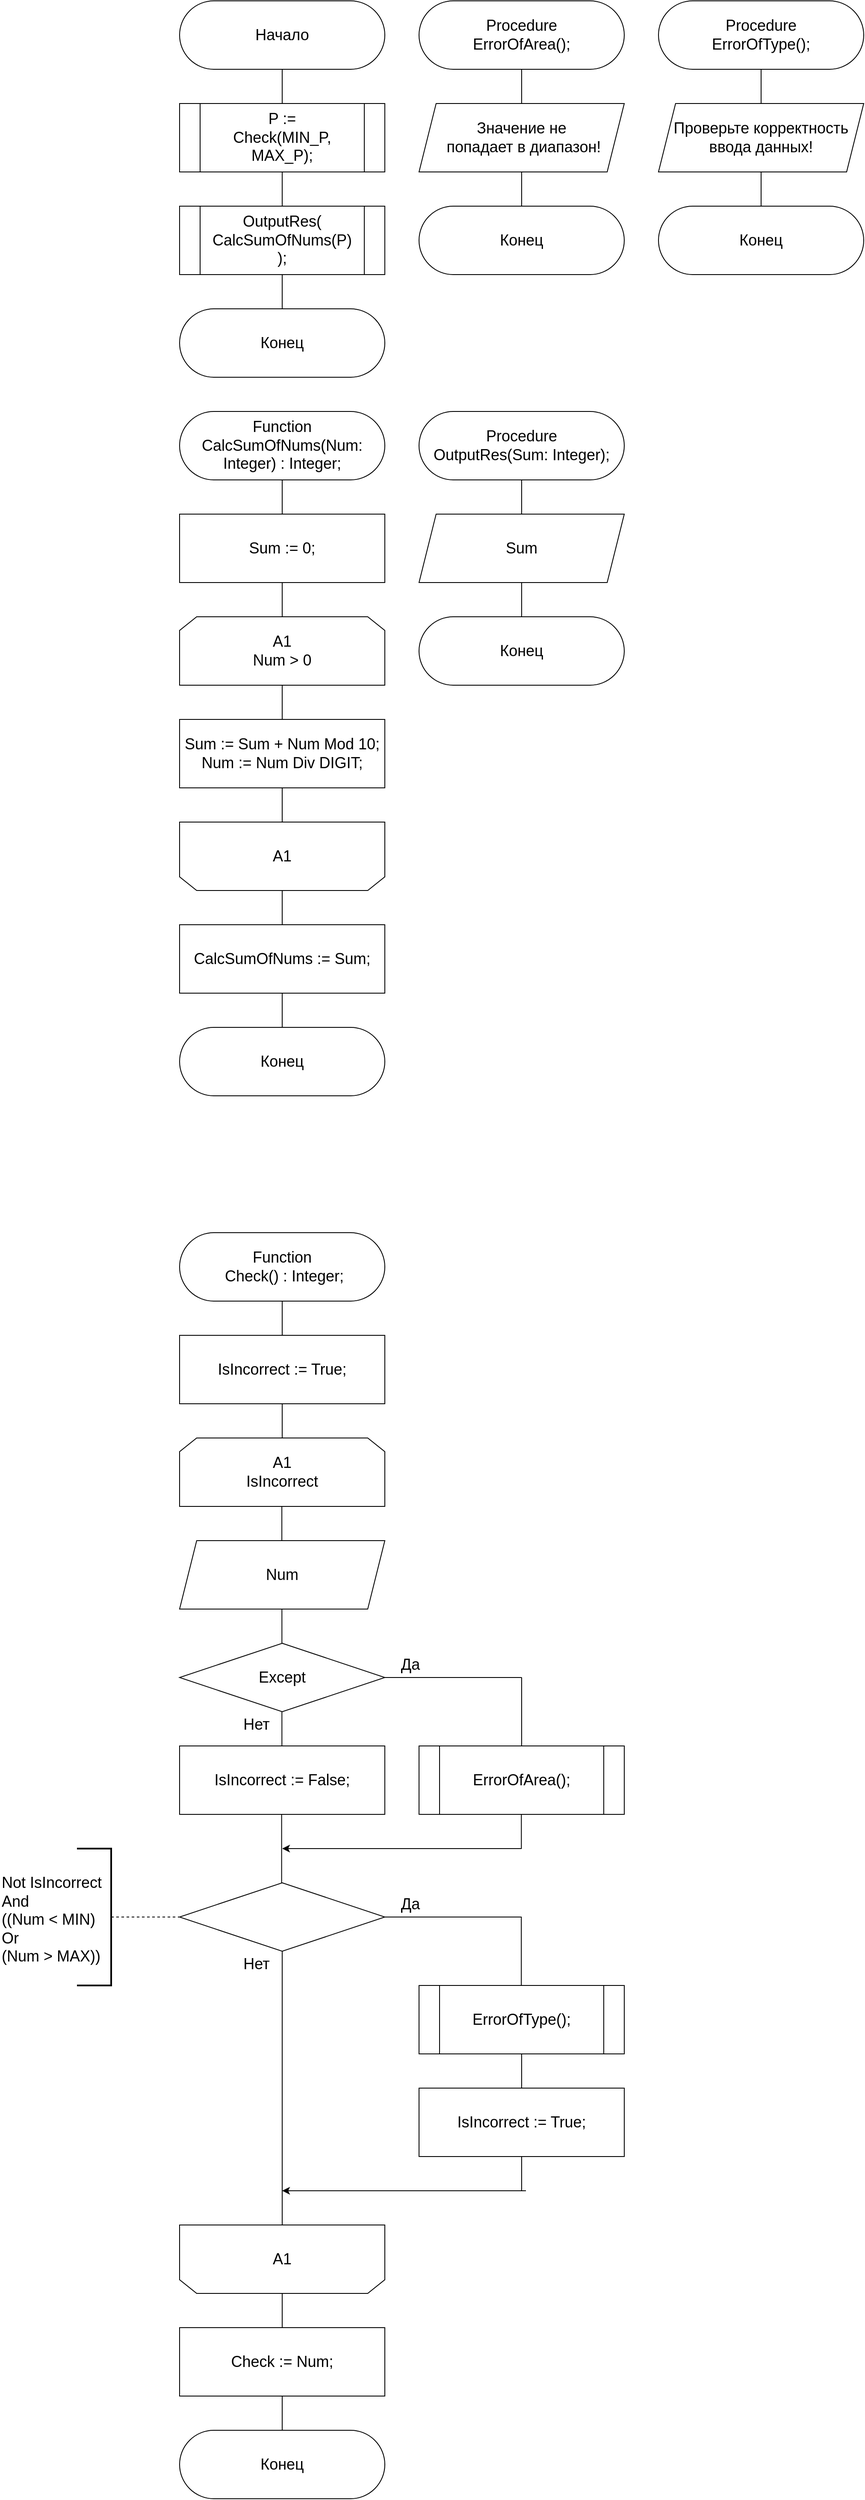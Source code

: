 <mxfile version="22.0.2" type="device">
  <diagram name="Страница-1" id="Page-1">
    <mxGraphModel dx="3836" dy="1806" grid="1" gridSize="10" guides="1" tooltips="1" connect="1" arrows="1" fold="1" page="0" pageScale="1" pageWidth="827" pageHeight="1169" math="0" shadow="0">
      <root>
        <mxCell id="0" />
        <mxCell id="1" parent="0" />
        <mxCell id="DBd4-vQiz4_yra8D6H18-1" value="&lt;font style=&quot;font-size: 18px;&quot;&gt;Начало&lt;/font&gt;" style="rounded=1;whiteSpace=wrap;html=1;arcSize=50;fontSize=18;" parent="1" vertex="1">
          <mxGeometry x="-2440" y="-880" width="240" height="80" as="geometry" />
        </mxCell>
        <mxCell id="DBd4-vQiz4_yra8D6H18-3" value="" style="endArrow=none;html=1;rounded=0;exitX=0.5;exitY=0;exitDx=0;exitDy=0;fontSize=18;" parent="1" edge="1">
          <mxGeometry width="50" height="50" relative="1" as="geometry">
            <mxPoint x="-2320" y="-760" as="sourcePoint" />
            <mxPoint x="-2320" y="-800" as="targetPoint" />
          </mxGeometry>
        </mxCell>
        <mxCell id="DBd4-vQiz4_yra8D6H18-12" value="" style="endArrow=none;html=1;rounded=0;fontSize=18;" parent="1" edge="1">
          <mxGeometry width="50" height="50" relative="1" as="geometry">
            <mxPoint x="-2320" y="-520" as="sourcePoint" />
            <mxPoint x="-2320" y="-560" as="targetPoint" />
          </mxGeometry>
        </mxCell>
        <mxCell id="DBd4-vQiz4_yra8D6H18-13" value="&lt;font style=&quot;font-size: 18px;&quot;&gt;Конец&lt;/font&gt;" style="rounded=1;whiteSpace=wrap;html=1;arcSize=50;fontSize=18;" parent="1" vertex="1">
          <mxGeometry x="-2440" y="-520" width="240" height="80" as="geometry" />
        </mxCell>
        <mxCell id="DBd4-vQiz4_yra8D6H18-108" value="Function CalcSumOfNums(Num: Integer) : Integer;" style="rounded=1;whiteSpace=wrap;html=1;arcSize=50;fontSize=18;" parent="1" vertex="1">
          <mxGeometry x="-2440" y="-400" width="240" height="80" as="geometry" />
        </mxCell>
        <mxCell id="DBd4-vQiz4_yra8D6H18-109" value="&lt;font style=&quot;font-size: 18px;&quot;&gt;Конец&lt;/font&gt;" style="rounded=1;whiteSpace=wrap;html=1;arcSize=50;fontSize=18;" parent="1" vertex="1">
          <mxGeometry x="-2440" y="320" width="240" height="80" as="geometry" />
        </mxCell>
        <mxCell id="DBd4-vQiz4_yra8D6H18-110" value="" style="endArrow=none;html=1;rounded=0;fontSize=18;" parent="1" edge="1">
          <mxGeometry width="50" height="50" relative="1" as="geometry">
            <mxPoint x="-2320" y="-280" as="sourcePoint" />
            <mxPoint x="-2320" y="-320" as="targetPoint" />
          </mxGeometry>
        </mxCell>
        <mxCell id="DBd4-vQiz4_yra8D6H18-139" value="" style="endArrow=none;html=1;rounded=0;exitX=0.5;exitY=0;exitDx=0;exitDy=0;fontSize=18;" parent="1" edge="1">
          <mxGeometry width="50" height="50" relative="1" as="geometry">
            <mxPoint x="-2320" y="200" as="sourcePoint" />
            <mxPoint x="-2320" y="160" as="targetPoint" />
          </mxGeometry>
        </mxCell>
        <mxCell id="DBd4-vQiz4_yra8D6H18-148" value="" style="endArrow=none;html=1;rounded=0;fontSize=18;" parent="1" edge="1">
          <mxGeometry width="50" height="50" relative="1" as="geometry">
            <mxPoint x="-2320" y="320" as="sourcePoint" />
            <mxPoint x="-2320" y="280" as="targetPoint" />
          </mxGeometry>
        </mxCell>
        <mxCell id="DBd4-vQiz4_yra8D6H18-149" value="&lt;font style=&quot;font-size: 18px;&quot;&gt;CalcSumOfNums := Sum;&lt;/font&gt;" style="rounded=0;whiteSpace=wrap;html=1;fontSize=18;" parent="1" vertex="1">
          <mxGeometry x="-2440" y="200" width="240" height="80" as="geometry" />
        </mxCell>
        <mxCell id="DBd4-vQiz4_yra8D6H18-150" value="&lt;div style=&quot;font-size: 18px;&quot;&gt;&lt;span style=&quot;background-color: initial;&quot;&gt;Sum := 0;&lt;/span&gt;&lt;br&gt;&lt;/div&gt;" style="rounded=0;whiteSpace=wrap;html=1;fontSize=18;" parent="1" vertex="1">
          <mxGeometry x="-2440" y="-280" width="240" height="80" as="geometry" />
        </mxCell>
        <mxCell id="DBd4-vQiz4_yra8D6H18-151" value="" style="endArrow=none;html=1;rounded=0;fontSize=18;" parent="1" edge="1">
          <mxGeometry width="50" height="50" relative="1" as="geometry">
            <mxPoint x="-2320" y="-160" as="sourcePoint" />
            <mxPoint x="-2320" y="-200" as="targetPoint" />
          </mxGeometry>
        </mxCell>
        <mxCell id="DBd4-vQiz4_yra8D6H18-152" value="&lt;font style=&quot;font-size: 18px;&quot;&gt;A1&lt;br style=&quot;font-size: 18px;&quot;&gt;Num &amp;gt; 0&lt;/font&gt;" style="shape=loopLimit;whiteSpace=wrap;html=1;fontSize=18;" parent="1" vertex="1">
          <mxGeometry x="-2440" y="-160" width="240" height="80" as="geometry" />
        </mxCell>
        <mxCell id="DBd4-vQiz4_yra8D6H18-153" value="&lt;div style=&quot;font-size: 18px;&quot;&gt;&lt;font style=&quot;font-size: 18px;&quot;&gt;Sum := Sum + Num Mod 10;&lt;/font&gt;&lt;/div&gt;&lt;div style=&quot;font-size: 18px;&quot;&gt;&lt;font style=&quot;font-size: 18px;&quot;&gt;Num := Num Div DIGIT;&lt;/font&gt;&lt;/div&gt;" style="rounded=0;whiteSpace=wrap;html=1;fontSize=18;" parent="1" vertex="1">
          <mxGeometry x="-2440" y="-40" width="240" height="80" as="geometry" />
        </mxCell>
        <mxCell id="DBd4-vQiz4_yra8D6H18-154" value="" style="endArrow=none;html=1;rounded=0;exitX=0.5;exitY=0;exitDx=0;exitDy=0;fontSize=18;" parent="1" source="DBd4-vQiz4_yra8D6H18-153" edge="1">
          <mxGeometry width="50" height="50" relative="1" as="geometry">
            <mxPoint x="-2370" y="-30" as="sourcePoint" />
            <mxPoint x="-2320" y="-80" as="targetPoint" />
          </mxGeometry>
        </mxCell>
        <mxCell id="DBd4-vQiz4_yra8D6H18-155" value="" style="shape=loopLimit;whiteSpace=wrap;html=1;rotation=-180;fontSize=18;" parent="1" vertex="1">
          <mxGeometry x="-2440" y="80" width="240" height="80" as="geometry" />
        </mxCell>
        <mxCell id="DBd4-vQiz4_yra8D6H18-156" value="&lt;font style=&quot;font-size: 18px;&quot;&gt;A1&lt;/font&gt;" style="text;html=1;strokeColor=none;fillColor=none;align=center;verticalAlign=middle;whiteSpace=wrap;rounded=0;fontSize=18;" parent="1" vertex="1">
          <mxGeometry x="-2350" y="105" width="60" height="30" as="geometry" />
        </mxCell>
        <mxCell id="DBd4-vQiz4_yra8D6H18-157" value="" style="endArrow=none;html=1;rounded=0;exitX=0.5;exitY=1;exitDx=0;exitDy=0;fontSize=18;" parent="1" source="DBd4-vQiz4_yra8D6H18-155" edge="1">
          <mxGeometry width="50" height="50" relative="1" as="geometry">
            <mxPoint x="-2370" y="90" as="sourcePoint" />
            <mxPoint x="-2320" y="40" as="targetPoint" />
          </mxGeometry>
        </mxCell>
        <mxCell id="DBd4-vQiz4_yra8D6H18-168" value="&lt;font style=&quot;font-size: 18px;&quot;&gt;Sum&lt;/font&gt;" style="shape=parallelogram;perimeter=parallelogramPerimeter;whiteSpace=wrap;html=1;fixedSize=1;fontSize=18;" parent="1" vertex="1">
          <mxGeometry x="-2160" y="-280" width="240" height="80" as="geometry" />
        </mxCell>
        <mxCell id="wwvR9GrIriD1dxqPpk8p-1" value="Procedure &lt;br style=&quot;font-size: 18px;&quot;&gt;OutputRes(Sum: Integer);" style="rounded=1;whiteSpace=wrap;html=1;arcSize=50;fontSize=18;" parent="1" vertex="1">
          <mxGeometry x="-2160" y="-400" width="240" height="80" as="geometry" />
        </mxCell>
        <mxCell id="wwvR9GrIriD1dxqPpk8p-2" value="" style="endArrow=none;html=1;rounded=0;exitX=0.5;exitY=0;exitDx=0;exitDy=0;fontSize=18;" parent="1" edge="1">
          <mxGeometry width="50" height="50" relative="1" as="geometry">
            <mxPoint x="-2040" y="-280" as="sourcePoint" />
            <mxPoint x="-2040" y="-320" as="targetPoint" />
          </mxGeometry>
        </mxCell>
        <mxCell id="wwvR9GrIriD1dxqPpk8p-3" value="" style="endArrow=none;html=1;rounded=0;fontSize=18;" parent="1" edge="1">
          <mxGeometry width="50" height="50" relative="1" as="geometry">
            <mxPoint x="-2040" y="-160" as="sourcePoint" />
            <mxPoint x="-2040" y="-200" as="targetPoint" />
          </mxGeometry>
        </mxCell>
        <mxCell id="wwvR9GrIriD1dxqPpk8p-4" value="&lt;font style=&quot;font-size: 18px;&quot;&gt;Конец&lt;/font&gt;" style="rounded=1;whiteSpace=wrap;html=1;arcSize=50;fontSize=18;" parent="1" vertex="1">
          <mxGeometry x="-2160" y="-160" width="240" height="80" as="geometry" />
        </mxCell>
        <mxCell id="wwvR9GrIriD1dxqPpk8p-5" value="&lt;font style=&quot;font-size: 18px;&quot;&gt;IsIncorrect := True;&lt;/font&gt;" style="rounded=0;whiteSpace=wrap;html=1;fontSize=18;" parent="1" vertex="1">
          <mxGeometry x="-2440" y="680" width="240" height="80" as="geometry" />
        </mxCell>
        <mxCell id="wwvR9GrIriD1dxqPpk8p-6" value="A1&lt;br style=&quot;font-size: 18px;&quot;&gt;IsIncorrect" style="shape=loopLimit;whiteSpace=wrap;html=1;fontSize=18;" parent="1" vertex="1">
          <mxGeometry x="-2440" y="800" width="240" height="80" as="geometry" />
        </mxCell>
        <mxCell id="wwvR9GrIriD1dxqPpk8p-7" value="" style="endArrow=none;html=1;rounded=0;exitX=0.5;exitY=0;exitDx=0;exitDy=0;entryX=0.5;entryY=1;entryDx=0;entryDy=0;fontSize=18;" parent="1" source="wwvR9GrIriD1dxqPpk8p-6" target="wwvR9GrIriD1dxqPpk8p-5" edge="1">
          <mxGeometry width="50" height="50" relative="1" as="geometry">
            <mxPoint x="-2390" y="810" as="sourcePoint" />
            <mxPoint x="-2340" y="760" as="targetPoint" />
          </mxGeometry>
        </mxCell>
        <mxCell id="wwvR9GrIriD1dxqPpk8p-8" value="" style="endArrow=none;html=1;rounded=0;fontSize=18;" parent="1" edge="1">
          <mxGeometry width="50" height="50" relative="1" as="geometry">
            <mxPoint x="-2320.42" y="920" as="sourcePoint" />
            <mxPoint x="-2320.42" y="880" as="targetPoint" />
          </mxGeometry>
        </mxCell>
        <mxCell id="wwvR9GrIriD1dxqPpk8p-9" value="Num" style="shape=parallelogram;perimeter=parallelogramPerimeter;whiteSpace=wrap;html=1;fixedSize=1;fontSize=18;" parent="1" vertex="1">
          <mxGeometry x="-2440" y="920" width="240" height="80" as="geometry" />
        </mxCell>
        <mxCell id="wwvR9GrIriD1dxqPpk8p-10" value="" style="endArrow=none;html=1;rounded=0;fontSize=18;" parent="1" edge="1">
          <mxGeometry width="50" height="50" relative="1" as="geometry">
            <mxPoint x="-2320.34" y="1040" as="sourcePoint" />
            <mxPoint x="-2320.34" y="1000" as="targetPoint" />
          </mxGeometry>
        </mxCell>
        <mxCell id="wwvR9GrIriD1dxqPpk8p-11" value="Except" style="rhombus;whiteSpace=wrap;html=1;fontSize=18;" parent="1" vertex="1">
          <mxGeometry x="-2440" y="1040" width="240" height="80" as="geometry" />
        </mxCell>
        <mxCell id="wwvR9GrIriD1dxqPpk8p-12" value="" style="endArrow=none;html=1;rounded=0;fontSize=18;" parent="1" edge="1">
          <mxGeometry width="50" height="50" relative="1" as="geometry">
            <mxPoint x="-2200" y="1080" as="sourcePoint" />
            <mxPoint x="-2040" y="1080" as="targetPoint" />
          </mxGeometry>
        </mxCell>
        <mxCell id="wwvR9GrIriD1dxqPpk8p-14" value="" style="endArrow=none;html=1;rounded=0;exitX=0.5;exitY=0;exitDx=0;exitDy=0;fontSize=18;" parent="1" edge="1">
          <mxGeometry width="50" height="50" relative="1" as="geometry">
            <mxPoint x="-2040" y="1160" as="sourcePoint" />
            <mxPoint x="-2040" y="1080" as="targetPoint" />
          </mxGeometry>
        </mxCell>
        <mxCell id="wwvR9GrIriD1dxqPpk8p-15" value="Да" style="text;html=1;strokeColor=none;fillColor=none;align=center;verticalAlign=middle;whiteSpace=wrap;rounded=0;fontSize=18;" parent="1" vertex="1">
          <mxGeometry x="-2200" y="1050" width="60" height="30" as="geometry" />
        </mxCell>
        <mxCell id="wwvR9GrIriD1dxqPpk8p-16" value="" style="endArrow=none;html=1;rounded=0;fontSize=18;" parent="1" edge="1">
          <mxGeometry width="50" height="50" relative="1" as="geometry">
            <mxPoint x="-2320.34" y="1160" as="sourcePoint" />
            <mxPoint x="-2320.34" y="1120" as="targetPoint" />
          </mxGeometry>
        </mxCell>
        <mxCell id="wwvR9GrIriD1dxqPpk8p-17" value="" style="endArrow=none;html=1;rounded=0;fontSize=18;" parent="1" edge="1">
          <mxGeometry width="50" height="50" relative="1" as="geometry">
            <mxPoint x="-2040.34" y="1280" as="sourcePoint" />
            <mxPoint x="-2040.34" y="1240" as="targetPoint" />
          </mxGeometry>
        </mxCell>
        <mxCell id="wwvR9GrIriD1dxqPpk8p-18" value="" style="endArrow=classic;html=1;rounded=0;fontSize=18;" parent="1" edge="1">
          <mxGeometry width="50" height="50" relative="1" as="geometry">
            <mxPoint x="-2040" y="1280" as="sourcePoint" />
            <mxPoint x="-2320" y="1280" as="targetPoint" />
          </mxGeometry>
        </mxCell>
        <mxCell id="wwvR9GrIriD1dxqPpk8p-19" value="Нет" style="text;html=1;strokeColor=none;fillColor=none;align=center;verticalAlign=middle;whiteSpace=wrap;rounded=0;fontSize=18;" parent="1" vertex="1">
          <mxGeometry x="-2380" y="1120" width="60" height="30" as="geometry" />
        </mxCell>
        <mxCell id="wwvR9GrIriD1dxqPpk8p-20" value="" style="rhombus;whiteSpace=wrap;html=1;fontSize=18;" parent="1" vertex="1">
          <mxGeometry x="-2440" y="1320" width="240" height="80" as="geometry" />
        </mxCell>
        <mxCell id="wwvR9GrIriD1dxqPpk8p-21" value="" style="endArrow=none;html=1;rounded=0;fontSize=18;" parent="1" edge="1">
          <mxGeometry width="50" height="50" relative="1" as="geometry">
            <mxPoint x="-2200" y="1360" as="sourcePoint" />
            <mxPoint x="-2040" y="1360" as="targetPoint" />
          </mxGeometry>
        </mxCell>
        <mxCell id="wwvR9GrIriD1dxqPpk8p-22" value="" style="endArrow=none;html=1;rounded=0;fontSize=18;" parent="1" edge="1">
          <mxGeometry width="50" height="50" relative="1" as="geometry">
            <mxPoint x="-2040.4" y="1440" as="sourcePoint" />
            <mxPoint x="-2040.4" y="1360" as="targetPoint" />
          </mxGeometry>
        </mxCell>
        <mxCell id="wwvR9GrIriD1dxqPpk8p-23" value="IsIncorrect := True;" style="rounded=0;whiteSpace=wrap;html=1;fontSize=18;" parent="1" vertex="1">
          <mxGeometry x="-2160" y="1560" width="240" height="80" as="geometry" />
        </mxCell>
        <mxCell id="wwvR9GrIriD1dxqPpk8p-25" value="" style="endArrow=none;html=1;rounded=0;exitX=0.5;exitY=0;exitDx=0;exitDy=0;entryX=0.5;entryY=1;entryDx=0;entryDy=0;fontSize=18;" parent="1" edge="1">
          <mxGeometry width="50" height="50" relative="1" as="geometry">
            <mxPoint x="-2040.0" y="1560" as="sourcePoint" />
            <mxPoint x="-2040" y="1520" as="targetPoint" />
          </mxGeometry>
        </mxCell>
        <mxCell id="wwvR9GrIriD1dxqPpk8p-26" value="Да" style="text;html=1;strokeColor=none;fillColor=none;align=center;verticalAlign=middle;whiteSpace=wrap;rounded=0;fontSize=18;" parent="1" vertex="1">
          <mxGeometry x="-2200" y="1330" width="60" height="30" as="geometry" />
        </mxCell>
        <mxCell id="wwvR9GrIriD1dxqPpk8p-27" value="Нет" style="text;html=1;strokeColor=none;fillColor=none;align=center;verticalAlign=middle;whiteSpace=wrap;rounded=0;fontSize=18;" parent="1" vertex="1">
          <mxGeometry x="-2380" y="1400" width="60" height="30" as="geometry" />
        </mxCell>
        <mxCell id="wwvR9GrIriD1dxqPpk8p-28" value="" style="endArrow=none;html=1;rounded=0;fontSize=18;" parent="1" edge="1">
          <mxGeometry width="50" height="50" relative="1" as="geometry">
            <mxPoint x="-2320" y="1720" as="sourcePoint" />
            <mxPoint x="-2320" y="1400" as="targetPoint" />
          </mxGeometry>
        </mxCell>
        <mxCell id="wwvR9GrIriD1dxqPpk8p-29" value="" style="shape=loopLimit;whiteSpace=wrap;html=1;rotation=-180;fontSize=18;" parent="1" vertex="1">
          <mxGeometry x="-2440" y="1720" width="240" height="80" as="geometry" />
        </mxCell>
        <mxCell id="wwvR9GrIriD1dxqPpk8p-30" value="" style="endArrow=none;html=1;rounded=0;fontSize=18;" parent="1" edge="1">
          <mxGeometry width="50" height="50" relative="1" as="geometry">
            <mxPoint x="-2040" y="1680" as="sourcePoint" />
            <mxPoint x="-2040" y="1640" as="targetPoint" />
          </mxGeometry>
        </mxCell>
        <mxCell id="wwvR9GrIriD1dxqPpk8p-31" value="" style="endArrow=classic;html=1;rounded=0;fontSize=18;" parent="1" edge="1">
          <mxGeometry width="50" height="50" relative="1" as="geometry">
            <mxPoint x="-2035" y="1680" as="sourcePoint" />
            <mxPoint x="-2320" y="1680" as="targetPoint" />
          </mxGeometry>
        </mxCell>
        <mxCell id="wwvR9GrIriD1dxqPpk8p-32" value="A1" style="text;html=1;strokeColor=none;fillColor=none;align=center;verticalAlign=middle;whiteSpace=wrap;rounded=0;fontSize=18;" parent="1" vertex="1">
          <mxGeometry x="-2350" y="1745" width="60" height="30" as="geometry" />
        </mxCell>
        <mxCell id="wwvR9GrIriD1dxqPpk8p-33" value="" style="endArrow=none;html=1;rounded=0;exitX=0.5;exitY=0;exitDx=0;exitDy=0;fontSize=18;" parent="1" edge="1">
          <mxGeometry width="50" height="50" relative="1" as="geometry">
            <mxPoint x="-2320" y="1840" as="sourcePoint" />
            <mxPoint x="-2320" y="1800" as="targetPoint" />
          </mxGeometry>
        </mxCell>
        <mxCell id="wwvR9GrIriD1dxqPpk8p-34" value="IsIncorrect := False;" style="rounded=0;whiteSpace=wrap;html=1;fontSize=18;" parent="1" vertex="1">
          <mxGeometry x="-2440" y="1160" width="240" height="80" as="geometry" />
        </mxCell>
        <mxCell id="wwvR9GrIriD1dxqPpk8p-35" value="" style="endArrow=none;html=1;rounded=0;exitX=0.5;exitY=0;exitDx=0;exitDy=0;fontSize=18;" parent="1" edge="1">
          <mxGeometry width="50" height="50" relative="1" as="geometry">
            <mxPoint x="-2320.69" y="1320" as="sourcePoint" />
            <mxPoint x="-2320.69" y="1240" as="targetPoint" />
          </mxGeometry>
        </mxCell>
        <mxCell id="wwvR9GrIriD1dxqPpk8p-36" value="" style="endArrow=none;dashed=1;html=1;rounded=0;fontSize=18;" parent="1" edge="1">
          <mxGeometry width="50" height="50" relative="1" as="geometry">
            <mxPoint x="-2520" y="1360" as="sourcePoint" />
            <mxPoint x="-2440" y="1360" as="targetPoint" />
          </mxGeometry>
        </mxCell>
        <mxCell id="wwvR9GrIriD1dxqPpk8p-37" value="" style="strokeWidth=2;html=1;shape=mxgraph.flowchart.annotation_1;align=left;pointerEvents=1;rotation=-180;fontSize=18;" parent="1" vertex="1">
          <mxGeometry x="-2560" y="1280" width="40" height="160" as="geometry" />
        </mxCell>
        <mxCell id="wwvR9GrIriD1dxqPpk8p-38" value="Not IsIncorrect&lt;br style=&quot;font-size: 18px;&quot;&gt;And &lt;br style=&quot;font-size: 18px;&quot;&gt;((Num &amp;lt; MIN) &lt;br style=&quot;font-size: 18px;&quot;&gt;Or&lt;br style=&quot;font-size: 18px;&quot;&gt; (Num &amp;gt; MAX))" style="text;whiteSpace=wrap;html=1;fontSize=18;" parent="1" vertex="1">
          <mxGeometry x="-2650" y="1302.5" width="120" height="115" as="geometry" />
        </mxCell>
        <mxCell id="wwvR9GrIriD1dxqPpk8p-42" value="&lt;font style=&quot;font-size: 18px;&quot;&gt;Check := Num;&lt;/font&gt;" style="rounded=0;whiteSpace=wrap;html=1;fontSize=18;" parent="1" vertex="1">
          <mxGeometry x="-2440" y="1840" width="240" height="80" as="geometry" />
        </mxCell>
        <mxCell id="wwvR9GrIriD1dxqPpk8p-43" value="Function&lt;br style=&quot;font-size: 18px;&quot;&gt;&amp;nbsp;Check()&amp;nbsp;: Integer;" style="rounded=1;whiteSpace=wrap;html=1;arcSize=50;fontSize=18;" parent="1" vertex="1">
          <mxGeometry x="-2440" y="560" width="240" height="80" as="geometry" />
        </mxCell>
        <mxCell id="wwvR9GrIriD1dxqPpk8p-45" value="&lt;font style=&quot;font-size: 18px;&quot;&gt;Конец&lt;/font&gt;" style="rounded=1;whiteSpace=wrap;html=1;arcSize=50;fontSize=18;" parent="1" vertex="1">
          <mxGeometry x="-2440" y="1960" width="240" height="80" as="geometry" />
        </mxCell>
        <mxCell id="wwvR9GrIriD1dxqPpk8p-46" value="" style="endArrow=none;html=1;rounded=0;fontSize=18;" parent="1" edge="1">
          <mxGeometry width="50" height="50" relative="1" as="geometry">
            <mxPoint x="-2320" y="1960" as="sourcePoint" />
            <mxPoint x="-2320" y="1920" as="targetPoint" />
          </mxGeometry>
        </mxCell>
        <mxCell id="wwvR9GrIriD1dxqPpk8p-48" value="" style="endArrow=none;html=1;rounded=0;fontSize=18;" parent="1" edge="1">
          <mxGeometry width="50" height="50" relative="1" as="geometry">
            <mxPoint x="-2320" y="680" as="sourcePoint" />
            <mxPoint x="-2320" y="640" as="targetPoint" />
          </mxGeometry>
        </mxCell>
        <mxCell id="QkDJpC-20YYu8nNwttT7-3" value="&lt;font style=&quot;font-size: 18px;&quot;&gt;OutputRes(&lt;br&gt;CalcSumOfNums(P)&lt;br&gt;);&lt;/font&gt;" style="shape=process;whiteSpace=wrap;html=1;backgroundOutline=1;" parent="1" vertex="1">
          <mxGeometry x="-2440" y="-640" width="240" height="80" as="geometry" />
        </mxCell>
        <mxCell id="QkDJpC-20YYu8nNwttT7-5" value="" style="endArrow=none;html=1;rounded=0;exitX=0.5;exitY=0;exitDx=0;exitDy=0;" parent="1" source="QkDJpC-20YYu8nNwttT7-3" edge="1">
          <mxGeometry width="50" height="50" relative="1" as="geometry">
            <mxPoint x="-2370" y="-630" as="sourcePoint" />
            <mxPoint x="-2320" y="-680" as="targetPoint" />
          </mxGeometry>
        </mxCell>
        <mxCell id="X9LJ0DDuyYBHNOmgrN42-1" value="&lt;font style=&quot;font-size: 18px;&quot;&gt;P := &lt;br&gt;Check(MIN_P, MAX_P);&lt;/font&gt;" style="shape=process;whiteSpace=wrap;html=1;backgroundOutline=1;" parent="1" vertex="1">
          <mxGeometry x="-2440" y="-760" width="240" height="80" as="geometry" />
        </mxCell>
        <mxCell id="X9LJ0DDuyYBHNOmgrN42-7" value="Значение не&lt;br style=&quot;border-color: var(--border-color);&quot;&gt;&amp;nbsp;попадает в диапазон!" style="shape=parallelogram;perimeter=parallelogramPerimeter;whiteSpace=wrap;html=1;fixedSize=1;fontSize=18;" parent="1" vertex="1">
          <mxGeometry x="-2160" y="-760" width="240" height="80" as="geometry" />
        </mxCell>
        <mxCell id="X9LJ0DDuyYBHNOmgrN42-8" value="Procedure &lt;br&gt;ErrorOfArea();" style="rounded=1;whiteSpace=wrap;html=1;arcSize=50;fontSize=18;" parent="1" vertex="1">
          <mxGeometry x="-2160" y="-880" width="240" height="80" as="geometry" />
        </mxCell>
        <mxCell id="X9LJ0DDuyYBHNOmgrN42-9" value="" style="endArrow=none;html=1;rounded=0;exitX=0.5;exitY=0;exitDx=0;exitDy=0;fontSize=18;" parent="1" edge="1">
          <mxGeometry width="50" height="50" relative="1" as="geometry">
            <mxPoint x="-2040" y="-760" as="sourcePoint" />
            <mxPoint x="-2040" y="-800" as="targetPoint" />
          </mxGeometry>
        </mxCell>
        <mxCell id="X9LJ0DDuyYBHNOmgrN42-10" value="" style="endArrow=none;html=1;rounded=0;fontSize=18;" parent="1" edge="1">
          <mxGeometry width="50" height="50" relative="1" as="geometry">
            <mxPoint x="-2040" y="-640" as="sourcePoint" />
            <mxPoint x="-2040" y="-680" as="targetPoint" />
          </mxGeometry>
        </mxCell>
        <mxCell id="X9LJ0DDuyYBHNOmgrN42-11" value="&lt;font style=&quot;font-size: 18px;&quot;&gt;Конец&lt;/font&gt;" style="rounded=1;whiteSpace=wrap;html=1;arcSize=50;fontSize=18;" parent="1" vertex="1">
          <mxGeometry x="-2160" y="-640" width="240" height="80" as="geometry" />
        </mxCell>
        <mxCell id="X9LJ0DDuyYBHNOmgrN42-12" value="Проверьте корректность ввода данных!" style="shape=parallelogram;perimeter=parallelogramPerimeter;whiteSpace=wrap;html=1;fixedSize=1;fontSize=18;" parent="1" vertex="1">
          <mxGeometry x="-1880" y="-760" width="240" height="80" as="geometry" />
        </mxCell>
        <mxCell id="X9LJ0DDuyYBHNOmgrN42-13" value="Procedure &lt;br&gt;ErrorOfType();" style="rounded=1;whiteSpace=wrap;html=1;arcSize=50;fontSize=18;" parent="1" vertex="1">
          <mxGeometry x="-1880" y="-880" width="240" height="80" as="geometry" />
        </mxCell>
        <mxCell id="X9LJ0DDuyYBHNOmgrN42-14" value="" style="endArrow=none;html=1;rounded=0;exitX=0.5;exitY=0;exitDx=0;exitDy=0;fontSize=18;" parent="1" edge="1">
          <mxGeometry width="50" height="50" relative="1" as="geometry">
            <mxPoint x="-1760" y="-760" as="sourcePoint" />
            <mxPoint x="-1760" y="-800" as="targetPoint" />
          </mxGeometry>
        </mxCell>
        <mxCell id="X9LJ0DDuyYBHNOmgrN42-15" value="" style="endArrow=none;html=1;rounded=0;fontSize=18;" parent="1" edge="1">
          <mxGeometry width="50" height="50" relative="1" as="geometry">
            <mxPoint x="-1760" y="-640" as="sourcePoint" />
            <mxPoint x="-1760" y="-680" as="targetPoint" />
          </mxGeometry>
        </mxCell>
        <mxCell id="X9LJ0DDuyYBHNOmgrN42-16" value="&lt;font style=&quot;font-size: 18px;&quot;&gt;Конец&lt;/font&gt;" style="rounded=1;whiteSpace=wrap;html=1;arcSize=50;fontSize=18;" parent="1" vertex="1">
          <mxGeometry x="-1880" y="-640" width="240" height="80" as="geometry" />
        </mxCell>
        <mxCell id="X9LJ0DDuyYBHNOmgrN42-17" value="&lt;font style=&quot;font-size: 18px;&quot;&gt;ErrorOfArea();&lt;/font&gt;" style="shape=process;whiteSpace=wrap;html=1;backgroundOutline=1;" parent="1" vertex="1">
          <mxGeometry x="-2160" y="1160" width="240" height="80" as="geometry" />
        </mxCell>
        <mxCell id="X9LJ0DDuyYBHNOmgrN42-18" value="&lt;font style=&quot;font-size: 18px;&quot;&gt;ErrorOfType();&lt;/font&gt;" style="shape=process;whiteSpace=wrap;html=1;backgroundOutline=1;" parent="1" vertex="1">
          <mxGeometry x="-2160" y="1440" width="240" height="80" as="geometry" />
        </mxCell>
      </root>
    </mxGraphModel>
  </diagram>
</mxfile>

